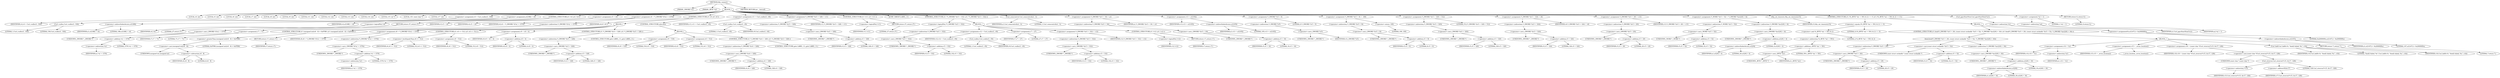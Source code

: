 digraph tftp_connect {  
"1000114" [label = "(METHOD,tftp_connect)" ]
"1000115" [label = "(PARAM,_DWORD *a1)" ]
"1000116" [label = "(PARAM,_BYTE *a2)" ]
"1000117" [label = "(BLOCK,,)" ]
"1000118" [label = "(LOCAL,v4: int)" ]
"1000119" [label = "(LOCAL,v5: int)" ]
"1000120" [label = "(LOCAL,v6: int)" ]
"1000121" [label = "(LOCAL,v7: int)" ]
"1000122" [label = "(LOCAL,v8: int)" ]
"1000123" [label = "(LOCAL,v9: int)" ]
"1000124" [label = "(LOCAL,v11: int)" ]
"1000125" [label = "(LOCAL,v12: int)" ]
"1000126" [label = "(LOCAL,v13: int)" ]
"1000127" [label = "(LOCAL,v14: int)" ]
"1000128" [label = "(LOCAL,v15: int *)" ]
"1000129" [label = "(LOCAL,v16: const char *)" ]
"1000130" [label = "(LOCAL,v17: int)" ]
"1000131" [label = "(<operator>.assignment,v4 = Curl_ccalloc(1, 336))" ]
"1000132" [label = "(IDENTIFIER,v4,v4 = Curl_ccalloc(1, 336))" ]
"1000133" [label = "(Curl_ccalloc,Curl_ccalloc(1, 336))" ]
"1000134" [label = "(LITERAL,1,Curl_ccalloc(1, 336))" ]
"1000135" [label = "(LITERAL,336,Curl_ccalloc(1, 336))" ]
"1000136" [label = "(<operator>.assignment,a1[188] = v4)" ]
"1000137" [label = "(<operator>.indirectIndexAccess,a1[188])" ]
"1000138" [label = "(IDENTIFIER,a1,a1[188] = v4)" ]
"1000139" [label = "(LITERAL,188,a1[188] = v4)" ]
"1000140" [label = "(IDENTIFIER,v4,a1[188] = v4)" ]
"1000141" [label = "(CONTROL_STRUCTURE,if ( !v4 ),if ( !v4 ))" ]
"1000142" [label = "(<operator>.logicalNot,!v4)" ]
"1000143" [label = "(IDENTIFIER,v4,!v4)" ]
"1000144" [label = "(RETURN,return 27;,return 27;)" ]
"1000145" [label = "(LITERAL,27,return 27;)" ]
"1000146" [label = "(<operator>.assignment,v5 = v4)" ]
"1000147" [label = "(IDENTIFIER,v5,v5 = v4)" ]
"1000148" [label = "(IDENTIFIER,v4,v5 = v4)" ]
"1000149" [label = "(<operator>.assignment,v6 = *(_DWORD *)(*a1 + 1576))" ]
"1000150" [label = "(IDENTIFIER,v6,v6 = *(_DWORD *)(*a1 + 1576))" ]
"1000151" [label = "(<operator>.indirection,*(_DWORD *)(*a1 + 1576))" ]
"1000152" [label = "(<operator>.cast,(_DWORD *)(*a1 + 1576))" ]
"1000153" [label = "(UNKNOWN,_DWORD *,_DWORD *)" ]
"1000154" [label = "(<operator>.addition,*a1 + 1576)" ]
"1000155" [label = "(<operator>.indirection,*a1)" ]
"1000156" [label = "(IDENTIFIER,a1,*a1 + 1576)" ]
"1000157" [label = "(LITERAL,1576,*a1 + 1576)" ]
"1000158" [label = "(CONTROL_STRUCTURE,if ( v6 ),if ( v6 ))" ]
"1000159" [label = "(IDENTIFIER,v6,if ( v6 ))" ]
"1000160" [label = "(BLOCK,,)" ]
"1000161" [label = "(<operator>.assignment,v7 = 71)" ]
"1000162" [label = "(IDENTIFIER,v7,v7 = 71)" ]
"1000163" [label = "(LITERAL,71,v7 = 71)" ]
"1000164" [label = "(CONTROL_STRUCTURE,if ( (unsigned int)(v6 - 8) > 0xFFB0 ),if ( (unsigned int)(v6 - 8) > 0xFFB0 ))" ]
"1000165" [label = "(<operator>.greaterThan,(unsigned int)(v6 - 8) > 0xFFB0)" ]
"1000166" [label = "(<operator>.cast,(unsigned int)(v6 - 8))" ]
"1000167" [label = "(UNKNOWN,unsigned int,unsigned int)" ]
"1000168" [label = "(<operator>.subtraction,v6 - 8)" ]
"1000169" [label = "(IDENTIFIER,v6,v6 - 8)" ]
"1000170" [label = "(LITERAL,8,v6 - 8)" ]
"1000171" [label = "(LITERAL,0xFFB0,(unsigned int)(v6 - 8) > 0xFFB0)" ]
"1000172" [label = "(RETURN,return v7;,return v7;)" ]
"1000173" [label = "(IDENTIFIER,v7,return v7;)" ]
"1000174" [label = "(<operator>.assignment,v8 = *(_DWORD *)(*a1 + 1576))" ]
"1000175" [label = "(IDENTIFIER,v8,v8 = *(_DWORD *)(*a1 + 1576))" ]
"1000176" [label = "(<operator>.indirection,*(_DWORD *)(*a1 + 1576))" ]
"1000177" [label = "(<operator>.cast,(_DWORD *)(*a1 + 1576))" ]
"1000178" [label = "(UNKNOWN,_DWORD *,_DWORD *)" ]
"1000179" [label = "(<operator>.addition,*a1 + 1576)" ]
"1000180" [label = "(<operator>.indirection,*a1)" ]
"1000181" [label = "(IDENTIFIER,a1,*a1 + 1576)" ]
"1000182" [label = "(LITERAL,1576,*a1 + 1576)" ]
"1000183" [label = "(CONTROL_STRUCTURE,if ( v6 <= 512 ),if ( v6 <= 512 ))" ]
"1000184" [label = "(<operator>.lessEqualsThan,v6 <= 512)" ]
"1000185" [label = "(IDENTIFIER,v6,v6 <= 512)" ]
"1000186" [label = "(LITERAL,512,v6 <= 512)" ]
"1000187" [label = "(<operator>.assignment,v8 = 512)" ]
"1000188" [label = "(IDENTIFIER,v8,v8 = 512)" ]
"1000189" [label = "(LITERAL,512,v8 = 512)" ]
"1000190" [label = "(<operator>.assignment,v9 = v8 + 4)" ]
"1000191" [label = "(IDENTIFIER,v9,v9 = v8 + 4)" ]
"1000192" [label = "(<operator>.addition,v8 + 4)" ]
"1000193" [label = "(IDENTIFIER,v8,v8 + 4)" ]
"1000194" [label = "(LITERAL,4,v8 + 4)" ]
"1000195" [label = "(CONTROL_STRUCTURE,if ( *(_DWORD *)(v5 + 328) ),if ( *(_DWORD *)(v5 + 328) ))" ]
"1000196" [label = "(<operator>.indirection,*(_DWORD *)(v5 + 328))" ]
"1000197" [label = "(<operator>.cast,(_DWORD *)(v5 + 328))" ]
"1000198" [label = "(UNKNOWN,_DWORD *,_DWORD *)" ]
"1000199" [label = "(<operator>.addition,v5 + 328)" ]
"1000200" [label = "(IDENTIFIER,v5,v5 + 328)" ]
"1000201" [label = "(LITERAL,328,v5 + 328)" ]
"1000202" [label = "(CONTROL_STRUCTURE,goto LABEL_11;,goto LABEL_11;)" ]
"1000203" [label = "(CONTROL_STRUCTURE,else,else)" ]
"1000204" [label = "(BLOCK,,)" ]
"1000205" [label = "(<operator>.assignment,v9 = 516)" ]
"1000206" [label = "(IDENTIFIER,v9,v9 = 516)" ]
"1000207" [label = "(LITERAL,516,v9 = 516)" ]
"1000208" [label = "(<operator>.assignment,v6 = 512)" ]
"1000209" [label = "(IDENTIFIER,v6,v6 = 512)" ]
"1000210" [label = "(LITERAL,512,v6 = 512)" ]
"1000211" [label = "(CONTROL_STRUCTURE,if ( *(_DWORD *)(v4 + 328) ),if ( *(_DWORD *)(v4 + 328) ))" ]
"1000212" [label = "(<operator>.indirection,*(_DWORD *)(v4 + 328))" ]
"1000213" [label = "(<operator>.cast,(_DWORD *)(v4 + 328))" ]
"1000214" [label = "(UNKNOWN,_DWORD *,_DWORD *)" ]
"1000215" [label = "(<operator>.addition,v4 + 328)" ]
"1000216" [label = "(IDENTIFIER,v4,v4 + 328)" ]
"1000217" [label = "(LITERAL,328,v4 + 328)" ]
"1000218" [label = "(CONTROL_STRUCTURE,goto LABEL_11;,goto LABEL_11;)" ]
"1000219" [label = "(<operator>.assignment,v11 = Curl_ccalloc(1, v9))" ]
"1000220" [label = "(IDENTIFIER,v11,v11 = Curl_ccalloc(1, v9))" ]
"1000221" [label = "(Curl_ccalloc,Curl_ccalloc(1, v9))" ]
"1000222" [label = "(LITERAL,1,Curl_ccalloc(1, v9))" ]
"1000223" [label = "(IDENTIFIER,v9,Curl_ccalloc(1, v9))" ]
"1000224" [label = "(<operator>.assignment,*(_DWORD *)(v5 + 328) = v11)" ]
"1000225" [label = "(<operator>.indirection,*(_DWORD *)(v5 + 328))" ]
"1000226" [label = "(<operator>.cast,(_DWORD *)(v5 + 328))" ]
"1000227" [label = "(UNKNOWN,_DWORD *,_DWORD *)" ]
"1000228" [label = "(<operator>.addition,v5 + 328)" ]
"1000229" [label = "(IDENTIFIER,v5,v5 + 328)" ]
"1000230" [label = "(LITERAL,328,v5 + 328)" ]
"1000231" [label = "(IDENTIFIER,v11,*(_DWORD *)(v5 + 328) = v11)" ]
"1000232" [label = "(CONTROL_STRUCTURE,if ( !v11 ),if ( !v11 ))" ]
"1000233" [label = "(<operator>.logicalNot,!v11)" ]
"1000234" [label = "(IDENTIFIER,v11,!v11)" ]
"1000235" [label = "(RETURN,return 27;,return 27;)" ]
"1000236" [label = "(LITERAL,27,return 27;)" ]
"1000237" [label = "(JUMP_TARGET,LABEL_11)" ]
"1000238" [label = "(CONTROL_STRUCTURE,if ( !*(_DWORD *)(v5 + 332) ),if ( !*(_DWORD *)(v5 + 332) ))" ]
"1000239" [label = "(<operator>.logicalNot,!*(_DWORD *)(v5 + 332))" ]
"1000240" [label = "(<operator>.indirection,*(_DWORD *)(v5 + 332))" ]
"1000241" [label = "(<operator>.cast,(_DWORD *)(v5 + 332))" ]
"1000242" [label = "(UNKNOWN,_DWORD *,_DWORD *)" ]
"1000243" [label = "(<operator>.addition,v5 + 332)" ]
"1000244" [label = "(IDENTIFIER,v5,v5 + 332)" ]
"1000245" [label = "(LITERAL,332,v5 + 332)" ]
"1000246" [label = "(BLOCK,,)" ]
"1000247" [label = "(<operator>.assignment,v12 = Curl_ccalloc(1, v9))" ]
"1000248" [label = "(IDENTIFIER,v12,v12 = Curl_ccalloc(1, v9))" ]
"1000249" [label = "(Curl_ccalloc,Curl_ccalloc(1, v9))" ]
"1000250" [label = "(LITERAL,1,Curl_ccalloc(1, v9))" ]
"1000251" [label = "(IDENTIFIER,v9,Curl_ccalloc(1, v9))" ]
"1000252" [label = "(<operator>.assignment,v7 = 27)" ]
"1000253" [label = "(IDENTIFIER,v7,v7 = 27)" ]
"1000254" [label = "(LITERAL,27,v7 = 27)" ]
"1000255" [label = "(<operator>.assignment,*(_DWORD *)(v5 + 332) = v12)" ]
"1000256" [label = "(<operator>.indirection,*(_DWORD *)(v5 + 332))" ]
"1000257" [label = "(<operator>.cast,(_DWORD *)(v5 + 332))" ]
"1000258" [label = "(UNKNOWN,_DWORD *,_DWORD *)" ]
"1000259" [label = "(<operator>.addition,v5 + 332)" ]
"1000260" [label = "(IDENTIFIER,v5,v5 + 332)" ]
"1000261" [label = "(LITERAL,332,v5 + 332)" ]
"1000262" [label = "(IDENTIFIER,v12,*(_DWORD *)(v5 + 332) = v12)" ]
"1000263" [label = "(CONTROL_STRUCTURE,if ( !v12 ),if ( !v12 ))" ]
"1000264" [label = "(<operator>.logicalNot,!v12)" ]
"1000265" [label = "(IDENTIFIER,v12,!v12)" ]
"1000266" [label = "(RETURN,return v7;,return v7;)" ]
"1000267" [label = "(IDENTIFIER,v7,return v7;)" ]
"1000268" [label = "(Curl_conncontrol,Curl_conncontrol(a1, 1))" ]
"1000269" [label = "(IDENTIFIER,a1,Curl_conncontrol(a1, 1))" ]
"1000270" [label = "(LITERAL,1,Curl_conncontrol(a1, 1))" ]
"1000271" [label = "(<operator>.assignment,*(_DWORD *)(v5 + 16) = a1)" ]
"1000272" [label = "(<operator>.indirection,*(_DWORD *)(v5 + 16))" ]
"1000273" [label = "(<operator>.cast,(_DWORD *)(v5 + 16))" ]
"1000274" [label = "(UNKNOWN,_DWORD *,_DWORD *)" ]
"1000275" [label = "(<operator>.addition,v5 + 16)" ]
"1000276" [label = "(IDENTIFIER,v5,v5 + 16)" ]
"1000277" [label = "(LITERAL,16,v5 + 16)" ]
"1000278" [label = "(IDENTIFIER,a1,*(_DWORD *)(v5 + 16) = a1)" ]
"1000279" [label = "(<operator>.assignment,v13 = a1[105])" ]
"1000280" [label = "(IDENTIFIER,v13,v13 = a1[105])" ]
"1000281" [label = "(<operator>.indirectIndexAccess,a1[105])" ]
"1000282" [label = "(IDENTIFIER,a1,v13 = a1[105])" ]
"1000283" [label = "(LITERAL,105,v13 = a1[105])" ]
"1000284" [label = "(<operator>.assignment,*(_DWORD *)v5 = 0)" ]
"1000285" [label = "(<operator>.indirection,*(_DWORD *)v5)" ]
"1000286" [label = "(<operator>.cast,(_DWORD *)v5)" ]
"1000287" [label = "(UNKNOWN,_DWORD *,_DWORD *)" ]
"1000288" [label = "(IDENTIFIER,v5,(_DWORD *)v5)" ]
"1000289" [label = "(LITERAL,0,*(_DWORD *)v5 = 0)" ]
"1000290" [label = "(<operator>.assignment,*(_DWORD *)(v5 + 8) = -100)" ]
"1000291" [label = "(<operator>.indirection,*(_DWORD *)(v5 + 8))" ]
"1000292" [label = "(<operator>.cast,(_DWORD *)(v5 + 8))" ]
"1000293" [label = "(UNKNOWN,_DWORD *,_DWORD *)" ]
"1000294" [label = "(<operator>.addition,v5 + 8)" ]
"1000295" [label = "(IDENTIFIER,v5,v5 + 8)" ]
"1000296" [label = "(LITERAL,8,v5 + 8)" ]
"1000297" [label = "(<operator>.minus,-100)" ]
"1000298" [label = "(LITERAL,100,-100)" ]
"1000299" [label = "(<operator>.assignment,*(_DWORD *)(v5 + 320) = 512)" ]
"1000300" [label = "(<operator>.indirection,*(_DWORD *)(v5 + 320))" ]
"1000301" [label = "(<operator>.cast,(_DWORD *)(v5 + 320))" ]
"1000302" [label = "(UNKNOWN,_DWORD *,_DWORD *)" ]
"1000303" [label = "(<operator>.addition,v5 + 320)" ]
"1000304" [label = "(IDENTIFIER,v5,v5 + 320)" ]
"1000305" [label = "(LITERAL,320,v5 + 320)" ]
"1000306" [label = "(LITERAL,512,*(_DWORD *)(v5 + 320) = 512)" ]
"1000307" [label = "(<operator>.assignment,*(_DWORD *)(v5 + 324) = v6)" ]
"1000308" [label = "(<operator>.indirection,*(_DWORD *)(v5 + 324))" ]
"1000309" [label = "(<operator>.cast,(_DWORD *)(v5 + 324))" ]
"1000310" [label = "(UNKNOWN,_DWORD *,_DWORD *)" ]
"1000311" [label = "(<operator>.addition,v5 + 324)" ]
"1000312" [label = "(IDENTIFIER,v5,v5 + 324)" ]
"1000313" [label = "(LITERAL,324,v5 + 324)" ]
"1000314" [label = "(IDENTIFIER,v6,*(_DWORD *)(v5 + 324) = v6)" ]
"1000315" [label = "(<operator>.assignment,*(_DWORD *)(v5 + 20) = v13)" ]
"1000316" [label = "(<operator>.indirection,*(_DWORD *)(v5 + 20))" ]
"1000317" [label = "(<operator>.cast,(_DWORD *)(v5 + 20))" ]
"1000318" [label = "(UNKNOWN,_DWORD *,_DWORD *)" ]
"1000319" [label = "(<operator>.addition,v5 + 20)" ]
"1000320" [label = "(IDENTIFIER,v5,v5 + 20)" ]
"1000321" [label = "(LITERAL,20,v5 + 20)" ]
"1000322" [label = "(IDENTIFIER,v13,*(_DWORD *)(v5 + 20) = v13)" ]
"1000323" [label = "(<operator>.assignment,*(_WORD *)(v5 + 52) = *(_DWORD *)(a1[20] + 4))" ]
"1000324" [label = "(<operator>.indirection,*(_WORD *)(v5 + 52))" ]
"1000325" [label = "(<operator>.cast,(_WORD *)(v5 + 52))" ]
"1000326" [label = "(UNKNOWN,_WORD *,_WORD *)" ]
"1000327" [label = "(<operator>.addition,v5 + 52)" ]
"1000328" [label = "(IDENTIFIER,v5,v5 + 52)" ]
"1000329" [label = "(LITERAL,52,v5 + 52)" ]
"1000330" [label = "(<operator>.indirection,*(_DWORD *)(a1[20] + 4))" ]
"1000331" [label = "(<operator>.cast,(_DWORD *)(a1[20] + 4))" ]
"1000332" [label = "(UNKNOWN,_DWORD *,_DWORD *)" ]
"1000333" [label = "(<operator>.addition,a1[20] + 4)" ]
"1000334" [label = "(<operator>.indirectIndexAccess,a1[20])" ]
"1000335" [label = "(IDENTIFIER,a1,a1[20] + 4)" ]
"1000336" [label = "(LITERAL,20,a1[20] + 4)" ]
"1000337" [label = "(LITERAL,4,a1[20] + 4)" ]
"1000338" [label = "(tftp_set_timeouts,tftp_set_timeouts(v5))" ]
"1000339" [label = "(IDENTIFIER,v5,tftp_set_timeouts(v5))" ]
"1000340" [label = "(CONTROL_STRUCTURE,if ( (*((_BYTE *)a1 + 591) & 2) == 0 ),if ( (*((_BYTE *)a1 + 591) & 2) == 0 ))" ]
"1000341" [label = "(<operator>.equals,(*((_BYTE *)a1 + 591) & 2) == 0)" ]
"1000342" [label = "(<operator>.and,*((_BYTE *)a1 + 591) & 2)" ]
"1000343" [label = "(<operator>.indirection,*((_BYTE *)a1 + 591))" ]
"1000344" [label = "(<operator>.addition,(_BYTE *)a1 + 591)" ]
"1000345" [label = "(<operator>.cast,(_BYTE *)a1)" ]
"1000346" [label = "(UNKNOWN,_BYTE *,_BYTE *)" ]
"1000347" [label = "(IDENTIFIER,a1,(_BYTE *)a1)" ]
"1000348" [label = "(LITERAL,591,(_BYTE *)a1 + 591)" ]
"1000349" [label = "(LITERAL,2,*((_BYTE *)a1 + 591) & 2)" ]
"1000350" [label = "(LITERAL,0,(*((_BYTE *)a1 + 591) & 2) == 0)" ]
"1000351" [label = "(BLOCK,,)" ]
"1000352" [label = "(CONTROL_STRUCTURE,if ( bind(*(_DWORD *)(v5 + 20), (const struct sockaddr *)(v5 + 52), *(_DWORD *)(a1[20] + 16)) ),if ( bind(*(_DWORD *)(v5 + 20), (const struct sockaddr *)(v5 + 52), *(_DWORD *)(a1[20] + 16)) ))" ]
"1000353" [label = "(bind,bind(*(_DWORD *)(v5 + 20), (const struct sockaddr *)(v5 + 52), *(_DWORD *)(a1[20] + 16)))" ]
"1000354" [label = "(<operator>.indirection,*(_DWORD *)(v5 + 20))" ]
"1000355" [label = "(<operator>.cast,(_DWORD *)(v5 + 20))" ]
"1000356" [label = "(UNKNOWN,_DWORD *,_DWORD *)" ]
"1000357" [label = "(<operator>.addition,v5 + 20)" ]
"1000358" [label = "(IDENTIFIER,v5,v5 + 20)" ]
"1000359" [label = "(LITERAL,20,v5 + 20)" ]
"1000360" [label = "(<operator>.cast,(const struct sockaddr *)(v5 + 52))" ]
"1000361" [label = "(UNKNOWN,const struct sockaddr *,const struct sockaddr *)" ]
"1000362" [label = "(<operator>.addition,v5 + 52)" ]
"1000363" [label = "(IDENTIFIER,v5,v5 + 52)" ]
"1000364" [label = "(LITERAL,52,v5 + 52)" ]
"1000365" [label = "(<operator>.indirection,*(_DWORD *)(a1[20] + 16))" ]
"1000366" [label = "(<operator>.cast,(_DWORD *)(a1[20] + 16))" ]
"1000367" [label = "(UNKNOWN,_DWORD *,_DWORD *)" ]
"1000368" [label = "(<operator>.addition,a1[20] + 16)" ]
"1000369" [label = "(<operator>.indirectIndexAccess,a1[20])" ]
"1000370" [label = "(IDENTIFIER,a1,a1[20] + 16)" ]
"1000371" [label = "(LITERAL,20,a1[20] + 16)" ]
"1000372" [label = "(LITERAL,16,a1[20] + 16)" ]
"1000373" [label = "(BLOCK,,)" ]
"1000374" [label = "(<operator>.assignment,v14 = *a1)" ]
"1000375" [label = "(IDENTIFIER,v14,v14 = *a1)" ]
"1000376" [label = "(<operator>.indirection,*a1)" ]
"1000377" [label = "(IDENTIFIER,a1,v14 = *a1)" ]
"1000378" [label = "(<operator>.assignment,v15 = _errno_location())" ]
"1000379" [label = "(IDENTIFIER,v15,v15 = _errno_location())" ]
"1000380" [label = "(_errno_location,_errno_location())" ]
"1000381" [label = "(<operator>.assignment,v16 = (const char *)Curl_strerror(*v15, &v17, 128))" ]
"1000382" [label = "(IDENTIFIER,v16,v16 = (const char *)Curl_strerror(*v15, &v17, 128))" ]
"1000383" [label = "(<operator>.cast,(const char *)Curl_strerror(*v15, &v17, 128))" ]
"1000384" [label = "(UNKNOWN,const char *,const char *)" ]
"1000385" [label = "(Curl_strerror,Curl_strerror(*v15, &v17, 128))" ]
"1000386" [label = "(<operator>.indirection,*v15)" ]
"1000387" [label = "(IDENTIFIER,v15,Curl_strerror(*v15, &v17, 128))" ]
"1000388" [label = "(<operator>.addressOf,&v17)" ]
"1000389" [label = "(IDENTIFIER,v17,Curl_strerror(*v15, &v17, 128))" ]
"1000390" [label = "(LITERAL,128,Curl_strerror(*v15, &v17, 128))" ]
"1000391" [label = "(Curl_failf,Curl_failf(v14, \"bind() failed; %s\", v16))" ]
"1000392" [label = "(IDENTIFIER,v14,Curl_failf(v14, \"bind() failed; %s\", v16))" ]
"1000393" [label = "(LITERAL,\"bind() failed; %s\",Curl_failf(v14, \"bind() failed; %s\", v16))" ]
"1000394" [label = "(IDENTIFIER,v16,Curl_failf(v14, \"bind() failed; %s\", v16))" ]
"1000395" [label = "(RETURN,return 7;,return 7;)" ]
"1000396" [label = "(LITERAL,7,return 7;)" ]
"1000397" [label = "(<operators>.assignmentOr,a1[147] |= 0x2000000u)" ]
"1000398" [label = "(<operator>.indirectIndexAccess,a1[147])" ]
"1000399" [label = "(IDENTIFIER,a1,a1[147] |= 0x2000000u)" ]
"1000400" [label = "(LITERAL,147,a1[147] |= 0x2000000u)" ]
"1000401" [label = "(LITERAL,0x2000000u,a1[147] |= 0x2000000u)" ]
"1000402" [label = "(Curl_pgrsStartNow,Curl_pgrsStartNow(*a1))" ]
"1000403" [label = "(<operator>.indirection,*a1)" ]
"1000404" [label = "(IDENTIFIER,a1,Curl_pgrsStartNow(*a1))" ]
"1000405" [label = "(<operator>.assignment,*a2 = 1)" ]
"1000406" [label = "(<operator>.indirection,*a2)" ]
"1000407" [label = "(IDENTIFIER,a2,*a2 = 1)" ]
"1000408" [label = "(LITERAL,1,*a2 = 1)" ]
"1000409" [label = "(RETURN,return 0;,return 0;)" ]
"1000410" [label = "(LITERAL,0,return 0;)" ]
"1000411" [label = "(METHOD_RETURN,int __fastcall)" ]
  "1000114" -> "1000115" 
  "1000114" -> "1000116" 
  "1000114" -> "1000117" 
  "1000114" -> "1000411" 
  "1000117" -> "1000118" 
  "1000117" -> "1000119" 
  "1000117" -> "1000120" 
  "1000117" -> "1000121" 
  "1000117" -> "1000122" 
  "1000117" -> "1000123" 
  "1000117" -> "1000124" 
  "1000117" -> "1000125" 
  "1000117" -> "1000126" 
  "1000117" -> "1000127" 
  "1000117" -> "1000128" 
  "1000117" -> "1000129" 
  "1000117" -> "1000130" 
  "1000117" -> "1000131" 
  "1000117" -> "1000136" 
  "1000117" -> "1000141" 
  "1000117" -> "1000146" 
  "1000117" -> "1000149" 
  "1000117" -> "1000158" 
  "1000117" -> "1000219" 
  "1000117" -> "1000224" 
  "1000117" -> "1000232" 
  "1000117" -> "1000237" 
  "1000117" -> "1000238" 
  "1000117" -> "1000268" 
  "1000117" -> "1000271" 
  "1000117" -> "1000279" 
  "1000117" -> "1000284" 
  "1000117" -> "1000290" 
  "1000117" -> "1000299" 
  "1000117" -> "1000307" 
  "1000117" -> "1000315" 
  "1000117" -> "1000323" 
  "1000117" -> "1000338" 
  "1000117" -> "1000340" 
  "1000117" -> "1000402" 
  "1000117" -> "1000405" 
  "1000117" -> "1000409" 
  "1000131" -> "1000132" 
  "1000131" -> "1000133" 
  "1000133" -> "1000134" 
  "1000133" -> "1000135" 
  "1000136" -> "1000137" 
  "1000136" -> "1000140" 
  "1000137" -> "1000138" 
  "1000137" -> "1000139" 
  "1000141" -> "1000142" 
  "1000141" -> "1000144" 
  "1000142" -> "1000143" 
  "1000144" -> "1000145" 
  "1000146" -> "1000147" 
  "1000146" -> "1000148" 
  "1000149" -> "1000150" 
  "1000149" -> "1000151" 
  "1000151" -> "1000152" 
  "1000152" -> "1000153" 
  "1000152" -> "1000154" 
  "1000154" -> "1000155" 
  "1000154" -> "1000157" 
  "1000155" -> "1000156" 
  "1000158" -> "1000159" 
  "1000158" -> "1000160" 
  "1000158" -> "1000203" 
  "1000160" -> "1000161" 
  "1000160" -> "1000164" 
  "1000160" -> "1000174" 
  "1000160" -> "1000183" 
  "1000160" -> "1000190" 
  "1000160" -> "1000195" 
  "1000161" -> "1000162" 
  "1000161" -> "1000163" 
  "1000164" -> "1000165" 
  "1000164" -> "1000172" 
  "1000165" -> "1000166" 
  "1000165" -> "1000171" 
  "1000166" -> "1000167" 
  "1000166" -> "1000168" 
  "1000168" -> "1000169" 
  "1000168" -> "1000170" 
  "1000172" -> "1000173" 
  "1000174" -> "1000175" 
  "1000174" -> "1000176" 
  "1000176" -> "1000177" 
  "1000177" -> "1000178" 
  "1000177" -> "1000179" 
  "1000179" -> "1000180" 
  "1000179" -> "1000182" 
  "1000180" -> "1000181" 
  "1000183" -> "1000184" 
  "1000183" -> "1000187" 
  "1000184" -> "1000185" 
  "1000184" -> "1000186" 
  "1000187" -> "1000188" 
  "1000187" -> "1000189" 
  "1000190" -> "1000191" 
  "1000190" -> "1000192" 
  "1000192" -> "1000193" 
  "1000192" -> "1000194" 
  "1000195" -> "1000196" 
  "1000195" -> "1000202" 
  "1000196" -> "1000197" 
  "1000197" -> "1000198" 
  "1000197" -> "1000199" 
  "1000199" -> "1000200" 
  "1000199" -> "1000201" 
  "1000203" -> "1000204" 
  "1000204" -> "1000205" 
  "1000204" -> "1000208" 
  "1000204" -> "1000211" 
  "1000205" -> "1000206" 
  "1000205" -> "1000207" 
  "1000208" -> "1000209" 
  "1000208" -> "1000210" 
  "1000211" -> "1000212" 
  "1000211" -> "1000218" 
  "1000212" -> "1000213" 
  "1000213" -> "1000214" 
  "1000213" -> "1000215" 
  "1000215" -> "1000216" 
  "1000215" -> "1000217" 
  "1000219" -> "1000220" 
  "1000219" -> "1000221" 
  "1000221" -> "1000222" 
  "1000221" -> "1000223" 
  "1000224" -> "1000225" 
  "1000224" -> "1000231" 
  "1000225" -> "1000226" 
  "1000226" -> "1000227" 
  "1000226" -> "1000228" 
  "1000228" -> "1000229" 
  "1000228" -> "1000230" 
  "1000232" -> "1000233" 
  "1000232" -> "1000235" 
  "1000233" -> "1000234" 
  "1000235" -> "1000236" 
  "1000238" -> "1000239" 
  "1000238" -> "1000246" 
  "1000239" -> "1000240" 
  "1000240" -> "1000241" 
  "1000241" -> "1000242" 
  "1000241" -> "1000243" 
  "1000243" -> "1000244" 
  "1000243" -> "1000245" 
  "1000246" -> "1000247" 
  "1000246" -> "1000252" 
  "1000246" -> "1000255" 
  "1000246" -> "1000263" 
  "1000247" -> "1000248" 
  "1000247" -> "1000249" 
  "1000249" -> "1000250" 
  "1000249" -> "1000251" 
  "1000252" -> "1000253" 
  "1000252" -> "1000254" 
  "1000255" -> "1000256" 
  "1000255" -> "1000262" 
  "1000256" -> "1000257" 
  "1000257" -> "1000258" 
  "1000257" -> "1000259" 
  "1000259" -> "1000260" 
  "1000259" -> "1000261" 
  "1000263" -> "1000264" 
  "1000263" -> "1000266" 
  "1000264" -> "1000265" 
  "1000266" -> "1000267" 
  "1000268" -> "1000269" 
  "1000268" -> "1000270" 
  "1000271" -> "1000272" 
  "1000271" -> "1000278" 
  "1000272" -> "1000273" 
  "1000273" -> "1000274" 
  "1000273" -> "1000275" 
  "1000275" -> "1000276" 
  "1000275" -> "1000277" 
  "1000279" -> "1000280" 
  "1000279" -> "1000281" 
  "1000281" -> "1000282" 
  "1000281" -> "1000283" 
  "1000284" -> "1000285" 
  "1000284" -> "1000289" 
  "1000285" -> "1000286" 
  "1000286" -> "1000287" 
  "1000286" -> "1000288" 
  "1000290" -> "1000291" 
  "1000290" -> "1000297" 
  "1000291" -> "1000292" 
  "1000292" -> "1000293" 
  "1000292" -> "1000294" 
  "1000294" -> "1000295" 
  "1000294" -> "1000296" 
  "1000297" -> "1000298" 
  "1000299" -> "1000300" 
  "1000299" -> "1000306" 
  "1000300" -> "1000301" 
  "1000301" -> "1000302" 
  "1000301" -> "1000303" 
  "1000303" -> "1000304" 
  "1000303" -> "1000305" 
  "1000307" -> "1000308" 
  "1000307" -> "1000314" 
  "1000308" -> "1000309" 
  "1000309" -> "1000310" 
  "1000309" -> "1000311" 
  "1000311" -> "1000312" 
  "1000311" -> "1000313" 
  "1000315" -> "1000316" 
  "1000315" -> "1000322" 
  "1000316" -> "1000317" 
  "1000317" -> "1000318" 
  "1000317" -> "1000319" 
  "1000319" -> "1000320" 
  "1000319" -> "1000321" 
  "1000323" -> "1000324" 
  "1000323" -> "1000330" 
  "1000324" -> "1000325" 
  "1000325" -> "1000326" 
  "1000325" -> "1000327" 
  "1000327" -> "1000328" 
  "1000327" -> "1000329" 
  "1000330" -> "1000331" 
  "1000331" -> "1000332" 
  "1000331" -> "1000333" 
  "1000333" -> "1000334" 
  "1000333" -> "1000337" 
  "1000334" -> "1000335" 
  "1000334" -> "1000336" 
  "1000338" -> "1000339" 
  "1000340" -> "1000341" 
  "1000340" -> "1000351" 
  "1000341" -> "1000342" 
  "1000341" -> "1000350" 
  "1000342" -> "1000343" 
  "1000342" -> "1000349" 
  "1000343" -> "1000344" 
  "1000344" -> "1000345" 
  "1000344" -> "1000348" 
  "1000345" -> "1000346" 
  "1000345" -> "1000347" 
  "1000351" -> "1000352" 
  "1000351" -> "1000397" 
  "1000352" -> "1000353" 
  "1000352" -> "1000373" 
  "1000353" -> "1000354" 
  "1000353" -> "1000360" 
  "1000353" -> "1000365" 
  "1000354" -> "1000355" 
  "1000355" -> "1000356" 
  "1000355" -> "1000357" 
  "1000357" -> "1000358" 
  "1000357" -> "1000359" 
  "1000360" -> "1000361" 
  "1000360" -> "1000362" 
  "1000362" -> "1000363" 
  "1000362" -> "1000364" 
  "1000365" -> "1000366" 
  "1000366" -> "1000367" 
  "1000366" -> "1000368" 
  "1000368" -> "1000369" 
  "1000368" -> "1000372" 
  "1000369" -> "1000370" 
  "1000369" -> "1000371" 
  "1000373" -> "1000374" 
  "1000373" -> "1000378" 
  "1000373" -> "1000381" 
  "1000373" -> "1000391" 
  "1000373" -> "1000395" 
  "1000374" -> "1000375" 
  "1000374" -> "1000376" 
  "1000376" -> "1000377" 
  "1000378" -> "1000379" 
  "1000378" -> "1000380" 
  "1000381" -> "1000382" 
  "1000381" -> "1000383" 
  "1000383" -> "1000384" 
  "1000383" -> "1000385" 
  "1000385" -> "1000386" 
  "1000385" -> "1000388" 
  "1000385" -> "1000390" 
  "1000386" -> "1000387" 
  "1000388" -> "1000389" 
  "1000391" -> "1000392" 
  "1000391" -> "1000393" 
  "1000391" -> "1000394" 
  "1000395" -> "1000396" 
  "1000397" -> "1000398" 
  "1000397" -> "1000401" 
  "1000398" -> "1000399" 
  "1000398" -> "1000400" 
  "1000402" -> "1000403" 
  "1000403" -> "1000404" 
  "1000405" -> "1000406" 
  "1000405" -> "1000408" 
  "1000406" -> "1000407" 
  "1000409" -> "1000410" 
}

